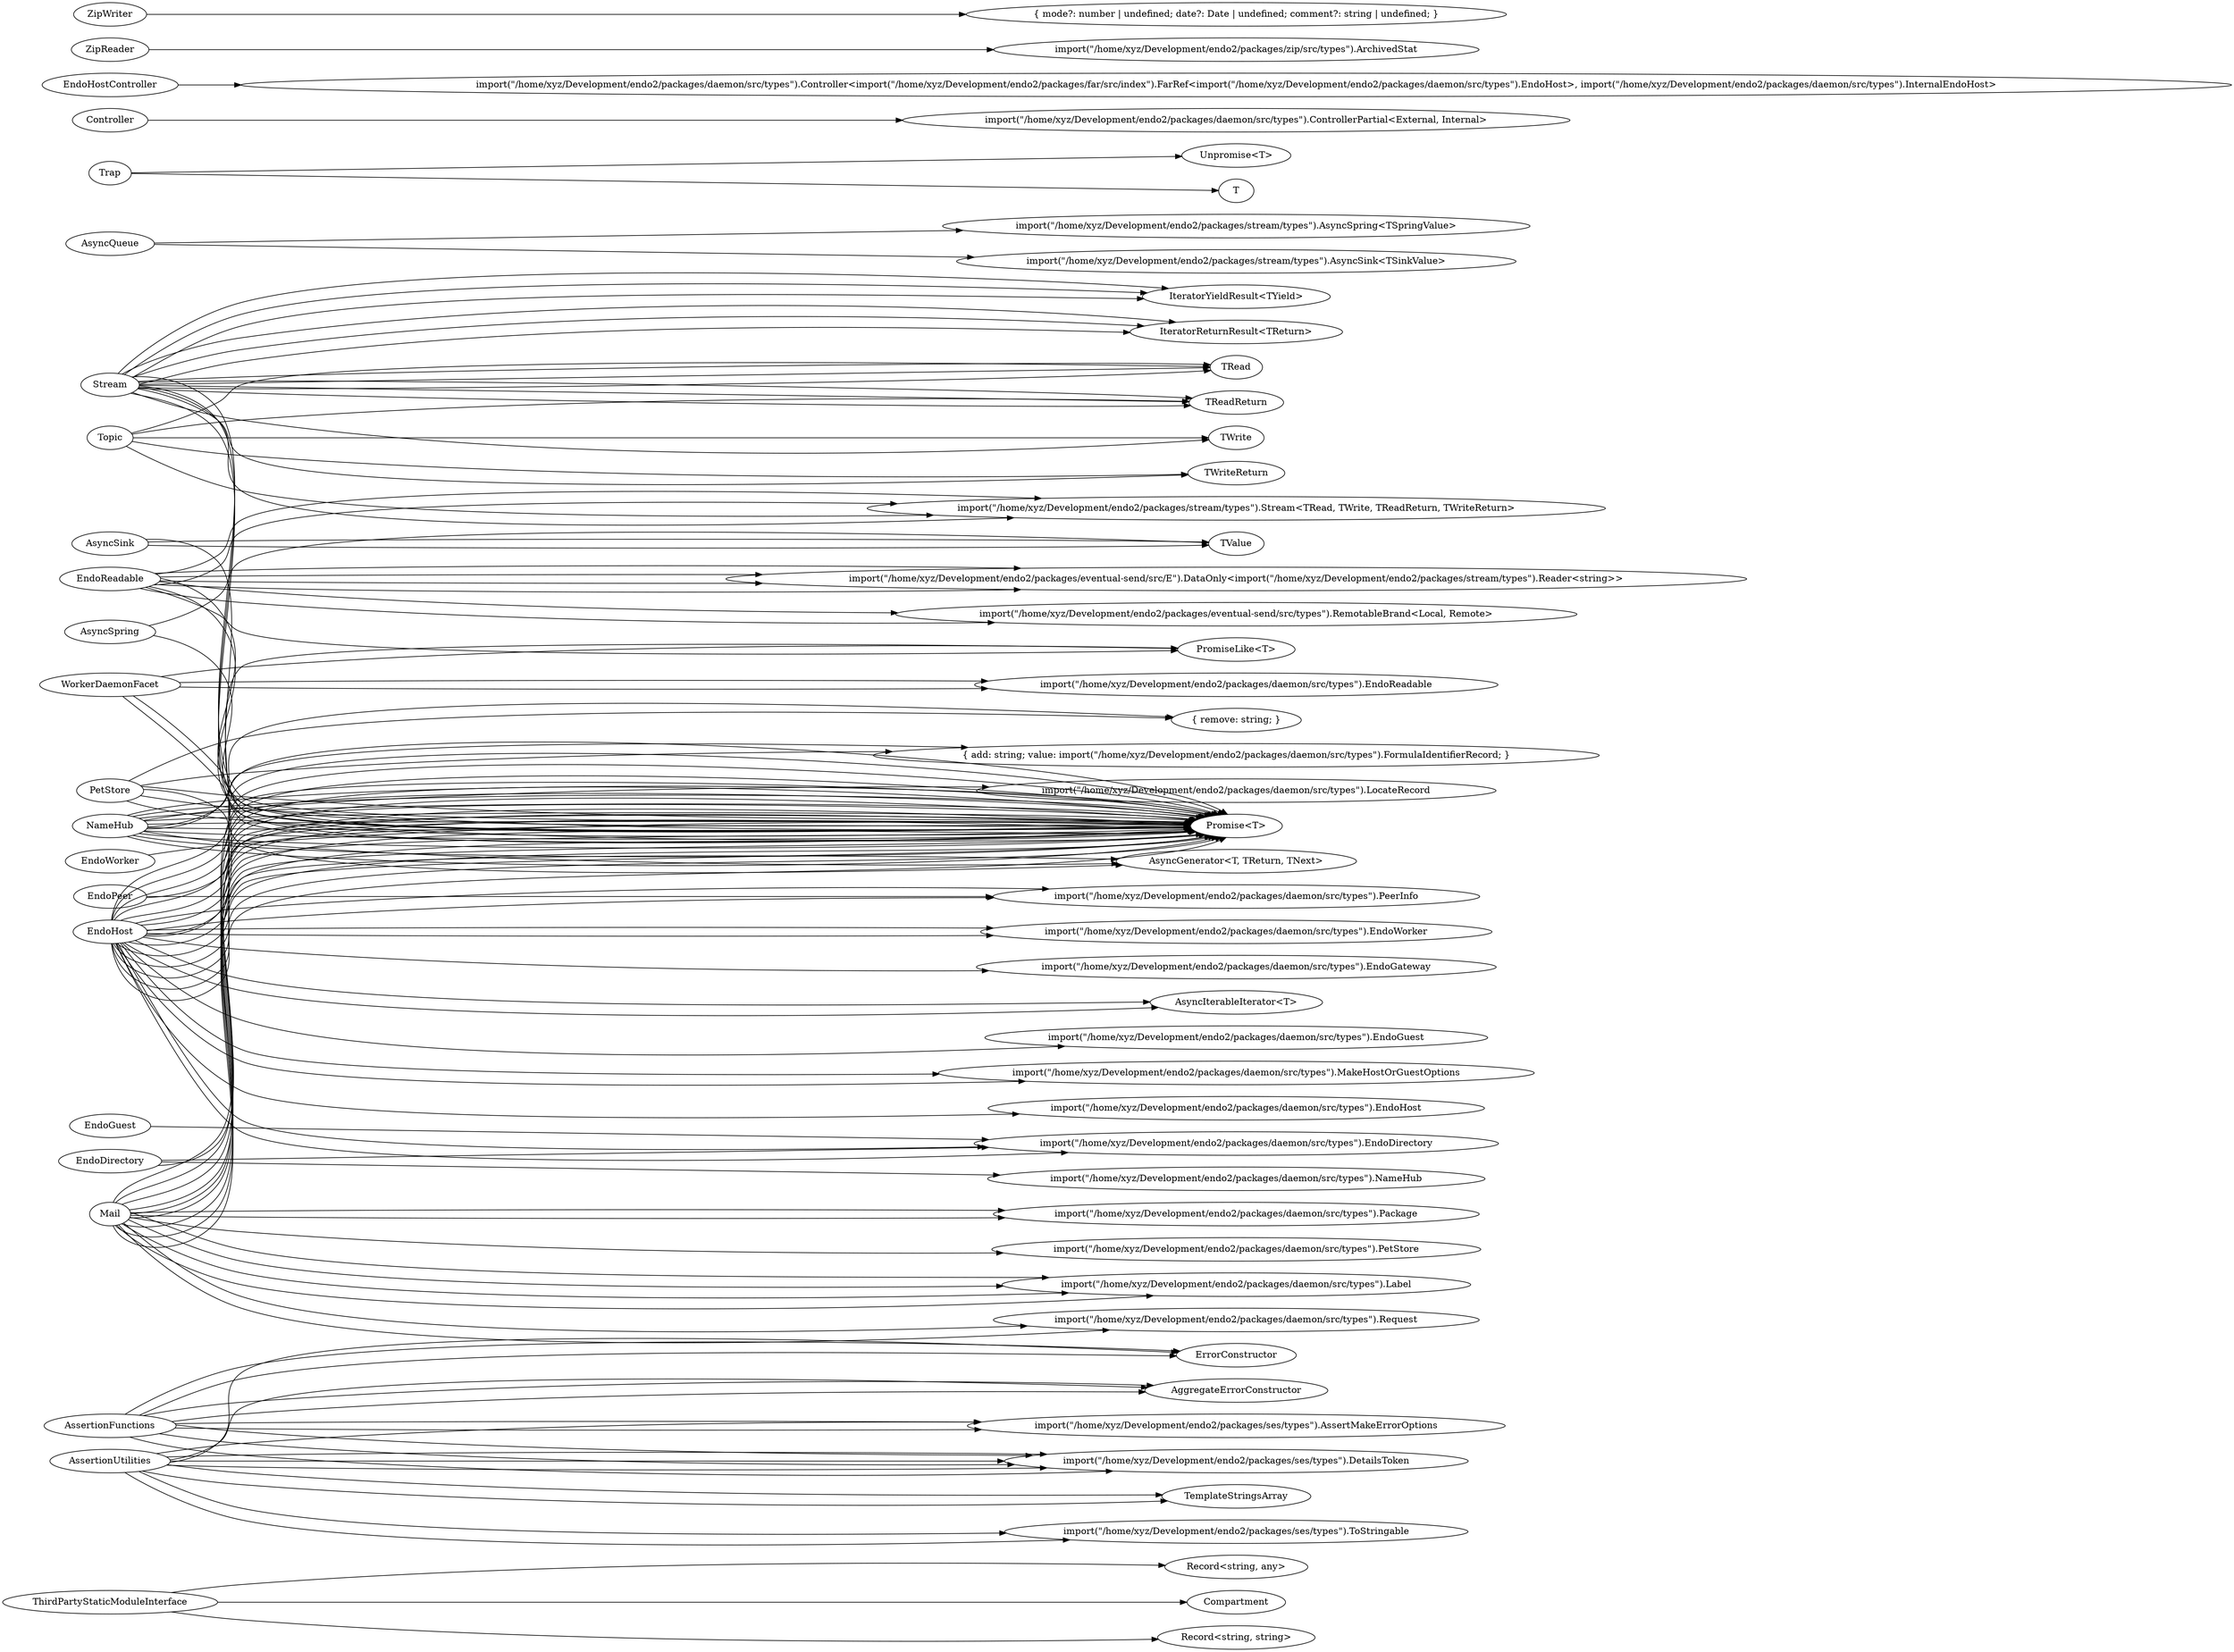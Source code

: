 digraph G {
    rankdir=LR;
  ThirdPartyStaticModuleInterface [label="ThirdPartyStaticModuleInterface"];
  Record_string__any_ [label="Record<string, any>"];
  Compartment [label="Compartment"];
  Record_string__string_ [label="Record<string, string>"];
  AssertionFunctions [label="AssertionFunctions"];
  import___home_xyz_Development_endo2_packages_ses_types___DetailsToken [label="import(\"/home/xyz/Development/endo2/packages/ses/types\").DetailsToken"];
  ErrorConstructor [label="ErrorConstructor"];
  AggregateErrorConstructor [label="AggregateErrorConstructor"];
  import___home_xyz_Development_endo2_packages_ses_types___AssertMakeErrorOptions [label="import(\"/home/xyz/Development/endo2/packages/ses/types\").AssertMakeErrorOptions"];
  AssertionUtilities [label="AssertionUtilities"];
  TemplateStringsArray [label="TemplateStringsArray"];
  import___home_xyz_Development_endo2_packages_ses_types___ToStringable [label="import(\"/home/xyz/Development/endo2/packages/ses/types\").ToStringable"];
  AsyncSink [label="AsyncSink"];
  TValue [label="TValue"];
  Promise_T_ [label="Promise<T>"];
  AsyncSpring [label="AsyncSpring"];
  AsyncQueue [label="AsyncQueue"];
  import___home_xyz_Development_endo2_packages_stream_types___AsyncSpring_TSpringValue_ [label="import(\"/home/xyz/Development/endo2/packages/stream/types\").AsyncSpring<TSpringValue>"];
  import___home_xyz_Development_endo2_packages_stream_types___AsyncSink_TSinkValue_ [label="import(\"/home/xyz/Development/endo2/packages/stream/types\").AsyncSink<TSinkValue>"];
  Stream [label="Stream"];
  IteratorYieldResult_TYield_ [label="IteratorYieldResult<TYield>"];
  TRead [label="TRead"];
  IteratorReturnResult_TReturn_ [label="IteratorReturnResult<TReturn>"];
  TReadReturn [label="TReadReturn"];
  TWrite [label="TWrite"];
  TWriteReturn [label="TWriteReturn"];
  import___home_xyz_Development_endo2_packages_stream_types___Stream_TRead__TWrite__TReadReturn__TWriteReturn_ [label="import(\"/home/xyz/Development/endo2/packages/stream/types\").Stream<TRead, TWrite, TReadReturn, TWriteReturn>"];
  Trap [label="Trap"];
  Unpromise_T_ [label="Unpromise<T>"];
  T [label="T"];
  Topic [label="Topic"];
  Controller [label="Controller"];
  import___home_xyz_Development_endo2_packages_daemon_src_types___ControllerPartial_External__Internal_ [label="import(\"/home/xyz/Development/endo2/packages/daemon/src/types\").ControllerPartial<External, Internal>"];
  PetStore [label="PetStore"];
  AsyncGenerator_T__TReturn__TNext_ [label="AsyncGenerator<T, TReturn, TNext>"];
  __add__string__value__import___home_xyz_Development_endo2_packages_daemon_src_types___FormulaIdentifierRecord___ [label="{ add: string; value: import(\"/home/xyz/Development/endo2/packages/daemon/src/types\").FormulaIdentifierRecord; }"];
  __remove__string___ [label="{ remove: string; }"];
  NameHub [label="NameHub"];
  import___home_xyz_Development_endo2_packages_daemon_src_types___LocateRecord [label="import(\"/home/xyz/Development/endo2/packages/daemon/src/types\").LocateRecord"];
  EndoDirectory [label="EndoDirectory"];
  import___home_xyz_Development_endo2_packages_daemon_src_types___NameHub [label="import(\"/home/xyz/Development/endo2/packages/daemon/src/types\").NameHub"];
  import___home_xyz_Development_endo2_packages_daemon_src_types___EndoDirectory [label="import(\"/home/xyz/Development/endo2/packages/daemon/src/types\").EndoDirectory"];
  Mail [label="Mail"];
  import___home_xyz_Development_endo2_packages_daemon_src_types___Label [label="import(\"/home/xyz/Development/endo2/packages/daemon/src/types\").Label"];
  import___home_xyz_Development_endo2_packages_daemon_src_types___Request [label="import(\"/home/xyz/Development/endo2/packages/daemon/src/types\").Request"];
  import___home_xyz_Development_endo2_packages_daemon_src_types___Package [label="import(\"/home/xyz/Development/endo2/packages/daemon/src/types\").Package"];
  import___home_xyz_Development_endo2_packages_daemon_src_types___PetStore [label="import(\"/home/xyz/Development/endo2/packages/daemon/src/types\").PetStore"];
  EndoReadable [label="EndoReadable"];
  import___home_xyz_Development_endo2_packages_eventual_send_src_E___DataOnly_import___home_xyz_Development_endo2_packages_stream_types___Reader_string__ [label="import(\"/home/xyz/Development/endo2/packages/eventual-send/src/E\").DataOnly<import(\"/home/xyz/Development/endo2/packages/stream/types\").Reader<string>>"];
  import___home_xyz_Development_endo2_packages_eventual_send_src_types___RemotableBrand_Local__Remote_ [label="import(\"/home/xyz/Development/endo2/packages/eventual-send/src/types\").RemotableBrand<Local, Remote>"];
  PromiseLike_T_ [label="PromiseLike<T>"];
  EndoWorker [label="EndoWorker"];
  EndoPeer [label="EndoPeer"];
  import___home_xyz_Development_endo2_packages_daemon_src_types___PeerInfo [label="import(\"/home/xyz/Development/endo2/packages/daemon/src/types\").PeerInfo"];
  EndoGuest [label="EndoGuest"];
  EndoHost [label="EndoHost"];
  AsyncIterableIterator_T_ [label="AsyncIterableIterator<T>"];
  import___home_xyz_Development_endo2_packages_daemon_src_types___EndoGuest [label="import(\"/home/xyz/Development/endo2/packages/daemon/src/types\").EndoGuest"];
  import___home_xyz_Development_endo2_packages_daemon_src_types___MakeHostOrGuestOptions [label="import(\"/home/xyz/Development/endo2/packages/daemon/src/types\").MakeHostOrGuestOptions"];
  import___home_xyz_Development_endo2_packages_daemon_src_types___EndoHost [label="import(\"/home/xyz/Development/endo2/packages/daemon/src/types\").EndoHost"];
  import___home_xyz_Development_endo2_packages_daemon_src_types___EndoWorker [label="import(\"/home/xyz/Development/endo2/packages/daemon/src/types\").EndoWorker"];
  import___home_xyz_Development_endo2_packages_daemon_src_types___EndoGateway [label="import(\"/home/xyz/Development/endo2/packages/daemon/src/types\").EndoGateway"];
  EndoHostController [label="EndoHostController"];
  import___home_xyz_Development_endo2_packages_daemon_src_types___Controller_import___home_xyz_Development_endo2_packages_far_src_index___FarRef_import___home_xyz_Development_endo2_packages_daemon_src_types___EndoHost___import___home_xyz_Development_endo2_packages_daemon_src_types___InternalEndoHost_ [label="import(\"/home/xyz/Development/endo2/packages/daemon/src/types\").Controller<import(\"/home/xyz/Development/endo2/packages/far/src/index\").FarRef<import(\"/home/xyz/Development/endo2/packages/daemon/src/types\").EndoHost>, import(\"/home/xyz/Development/endo2/packages/daemon/src/types\").InternalEndoHost>"];
  WorkerDaemonFacet [label="WorkerDaemonFacet"];
  import___home_xyz_Development_endo2_packages_daemon_src_types___EndoReadable [label="import(\"/home/xyz/Development/endo2/packages/daemon/src/types\").EndoReadable"];
  ZipReader [label="ZipReader"];
  import___home_xyz_Development_endo2_packages_zip_src_types___ArchivedStat [label="import(\"/home/xyz/Development/endo2/packages/zip/src/types\").ArchivedStat"];
  ZipWriter [label="ZipWriter"];
  __mode___number___undefined__date___Date___undefined__comment___string___undefined___ [label="{ mode?: number | undefined; date?: Date | undefined; comment?: string | undefined; }"];
  ThirdPartyStaticModuleInterface -> Record_string__any_;
  ThirdPartyStaticModuleInterface -> Compartment;
  ThirdPartyStaticModuleInterface -> Record_string__string_;
  AssertionFunctions -> import___home_xyz_Development_endo2_packages_ses_types___DetailsToken;
  AssertionFunctions -> ErrorConstructor;
  AssertionFunctions -> AggregateErrorConstructor;
  AssertionFunctions -> import___home_xyz_Development_endo2_packages_ses_types___AssertMakeErrorOptions;
  AssertionFunctions -> import___home_xyz_Development_endo2_packages_ses_types___DetailsToken;
  AssertionFunctions -> import___home_xyz_Development_endo2_packages_ses_types___DetailsToken;
  AssertionFunctions -> ErrorConstructor;
  AssertionFunctions -> AggregateErrorConstructor;
  AssertionFunctions -> import___home_xyz_Development_endo2_packages_ses_types___AssertMakeErrorOptions;
  AssertionUtilities -> import___home_xyz_Development_endo2_packages_ses_types___DetailsToken;
  AssertionUtilities -> ErrorConstructor;
  AssertionUtilities -> AggregateErrorConstructor;
  AssertionUtilities -> import___home_xyz_Development_endo2_packages_ses_types___AssertMakeErrorOptions;
  AssertionUtilities -> import___home_xyz_Development_endo2_packages_ses_types___DetailsToken;
  AssertionUtilities -> import___home_xyz_Development_endo2_packages_ses_types___DetailsToken;
  AssertionUtilities -> TemplateStringsArray;
  AssertionUtilities -> TemplateStringsArray;
  AssertionUtilities -> import___home_xyz_Development_endo2_packages_ses_types___ToStringable;
  AssertionUtilities -> import___home_xyz_Development_endo2_packages_ses_types___ToStringable;
  AsyncSink -> TValue;
  AsyncSink -> Promise_T_;
  AsyncSink -> TValue;
  AsyncSpring -> Promise_T_;
  AsyncSpring -> TValue;
  AsyncQueue -> import___home_xyz_Development_endo2_packages_stream_types___AsyncSpring_TSpringValue_;
  AsyncQueue -> import___home_xyz_Development_endo2_packages_stream_types___AsyncSink_TSinkValue_;
  Stream -> Promise_T_;
  Stream -> IteratorYieldResult_TYield_;
  Stream -> TRead;
  Stream -> IteratorReturnResult_TReturn_;
  Stream -> TReadReturn;
  Stream -> TWrite;
  Stream -> Promise_T_;
  Stream -> IteratorYieldResult_TYield_;
  Stream -> TRead;
  Stream -> IteratorReturnResult_TReturn_;
  Stream -> TReadReturn;
  Stream -> TWriteReturn;
  Stream -> Promise_T_;
  Stream -> IteratorYieldResult_TYield_;
  Stream -> TRead;
  Stream -> IteratorReturnResult_TReturn_;
  Stream -> TReadReturn;
  Stream -> import___home_xyz_Development_endo2_packages_stream_types___Stream_TRead__TWrite__TReadReturn__TWriteReturn_;
  Trap -> Unpromise_T_;
  Trap -> T;
  Topic -> import___home_xyz_Development_endo2_packages_stream_types___Stream_TRead__TWrite__TReadReturn__TWriteReturn_;
  Topic -> TRead;
  Topic -> TWrite;
  Topic -> TReadReturn;
  Topic -> TWriteReturn;
  Controller -> import___home_xyz_Development_endo2_packages_daemon_src_types___ControllerPartial_External__Internal_;
  PetStore -> AsyncGenerator_T__TReturn__TNext_;
  PetStore -> __add__string__value__import___home_xyz_Development_endo2_packages_daemon_src_types___FormulaIdentifierRecord___;
  PetStore -> __remove__string___;
  PetStore -> Promise_T_;
  PetStore -> Promise_T_;
  PetStore -> Promise_T_;
  NameHub -> Promise_T_;
  NameHub -> Promise_T_;
  NameHub -> Promise_T_;
  NameHub -> import___home_xyz_Development_endo2_packages_daemon_src_types___LocateRecord;
  NameHub -> Promise_T_;
  NameHub -> Promise_T_;
  NameHub -> AsyncGenerator_T__TReturn__TNext_;
  NameHub -> __add__string__value__import___home_xyz_Development_endo2_packages_daemon_src_types___FormulaIdentifierRecord___;
  NameHub -> __remove__string___;
  NameHub -> Promise_T_;
  NameHub -> Promise_T_;
  NameHub -> Promise_T_;
  NameHub -> Promise_T_;
  NameHub -> Promise_T_;
  EndoDirectory -> import___home_xyz_Development_endo2_packages_daemon_src_types___NameHub;
  EndoDirectory -> Promise_T_;
  EndoDirectory -> import___home_xyz_Development_endo2_packages_daemon_src_types___EndoDirectory;
  Mail -> Promise_T_;
  Mail -> import___home_xyz_Development_endo2_packages_daemon_src_types___Label;
  Mail -> import___home_xyz_Development_endo2_packages_daemon_src_types___Request;
  Mail -> import___home_xyz_Development_endo2_packages_daemon_src_types___Label;
  Mail -> import___home_xyz_Development_endo2_packages_daemon_src_types___Package;
  Mail -> AsyncGenerator_T__TReturn__TNext_;
  Mail -> import___home_xyz_Development_endo2_packages_daemon_src_types___Label;
  Mail -> import___home_xyz_Development_endo2_packages_daemon_src_types___Request;
  Mail -> import___home_xyz_Development_endo2_packages_daemon_src_types___Label;
  Mail -> import___home_xyz_Development_endo2_packages_daemon_src_types___Package;
  Mail -> Promise_T_;
  Mail -> Promise_T_;
  Mail -> Promise_T_;
  Mail -> Promise_T_;
  Mail -> Promise_T_;
  Mail -> Promise_T_;
  Mail -> Promise_T_;
  Mail -> import___home_xyz_Development_endo2_packages_daemon_src_types___PetStore;
  EndoReadable -> import___home_xyz_Development_endo2_packages_eventual_send_src_E___DataOnly_import___home_xyz_Development_endo2_packages_stream_types___Reader_string__;
  EndoReadable -> import___home_xyz_Development_endo2_packages_eventual_send_src_types___RemotableBrand_Local__Remote_;
  EndoReadable -> import___home_xyz_Development_endo2_packages_eventual_send_src_E___DataOnly_import___home_xyz_Development_endo2_packages_stream_types___Reader_string__;
  EndoReadable -> import___home_xyz_Development_endo2_packages_stream_types___Stream_TRead__TWrite__TReadReturn__TWriteReturn_;
  EndoReadable -> PromiseLike_T_;
  EndoReadable -> import___home_xyz_Development_endo2_packages_eventual_send_src_E___DataOnly_import___home_xyz_Development_endo2_packages_stream_types___Reader_string__;
  EndoReadable -> import___home_xyz_Development_endo2_packages_eventual_send_src_types___RemotableBrand_Local__Remote_;
  EndoReadable -> import___home_xyz_Development_endo2_packages_eventual_send_src_E___DataOnly_import___home_xyz_Development_endo2_packages_stream_types___Reader_string__;
  EndoReadable -> import___home_xyz_Development_endo2_packages_stream_types___Stream_TRead__TWrite__TReadReturn__TWriteReturn_;
  EndoReadable -> Promise_T_;
  EndoReadable -> Promise_T_;
  EndoWorker -> Promise_T_;
  EndoPeer -> Promise_T_;
  EndoPeer -> import___home_xyz_Development_endo2_packages_daemon_src_types___PeerInfo;
  EndoGuest -> import___home_xyz_Development_endo2_packages_daemon_src_types___EndoDirectory;
  EndoHost -> import___home_xyz_Development_endo2_packages_daemon_src_types___EndoDirectory;
  EndoHost -> Promise_T_;
  EndoHost -> AsyncIterableIterator_T_;
  EndoHost -> PromiseLike_T_;
  EndoHost -> AsyncIterableIterator_T_;
  EndoHost -> Promise_T_;
  EndoHost -> import___home_xyz_Development_endo2_packages_daemon_src_types___EndoGuest;
  EndoHost -> import___home_xyz_Development_endo2_packages_daemon_src_types___MakeHostOrGuestOptions;
  EndoHost -> Promise_T_;
  EndoHost -> import___home_xyz_Development_endo2_packages_daemon_src_types___EndoHost;
  EndoHost -> import___home_xyz_Development_endo2_packages_daemon_src_types___MakeHostOrGuestOptions;
  EndoHost -> Promise_T_;
  EndoHost -> import___home_xyz_Development_endo2_packages_daemon_src_types___EndoDirectory;
  EndoHost -> Promise_T_;
  EndoHost -> import___home_xyz_Development_endo2_packages_daemon_src_types___EndoWorker;
  EndoHost -> Promise_T_;
  EndoHost -> import___home_xyz_Development_endo2_packages_daemon_src_types___EndoWorker;
  EndoHost -> Promise_T_;
  EndoHost -> Promise_T_;
  EndoHost -> Promise_T_;
  EndoHost -> Promise_T_;
  EndoHost -> Promise_T_;
  EndoHost -> import___home_xyz_Development_endo2_packages_daemon_src_types___EndoGateway;
  EndoHost -> Promise_T_;
  EndoHost -> import___home_xyz_Development_endo2_packages_daemon_src_types___PeerInfo;
  EndoHost -> Promise_T_;
  EndoHost -> import___home_xyz_Development_endo2_packages_daemon_src_types___PeerInfo;
  EndoHostController -> import___home_xyz_Development_endo2_packages_daemon_src_types___Controller_import___home_xyz_Development_endo2_packages_far_src_index___FarRef_import___home_xyz_Development_endo2_packages_daemon_src_types___EndoHost___import___home_xyz_Development_endo2_packages_daemon_src_types___InternalEndoHost_;
  WorkerDaemonFacet -> Promise_T_;
  WorkerDaemonFacet -> Promise_T_;
  WorkerDaemonFacet -> import___home_xyz_Development_endo2_packages_daemon_src_types___EndoReadable;
  WorkerDaemonFacet -> PromiseLike_T_;
  WorkerDaemonFacet -> import___home_xyz_Development_endo2_packages_daemon_src_types___EndoReadable;
  ZipReader -> import___home_xyz_Development_endo2_packages_zip_src_types___ArchivedStat;
  ZipWriter -> __mode___number___undefined__date___Date___undefined__comment___string___undefined___;
}

